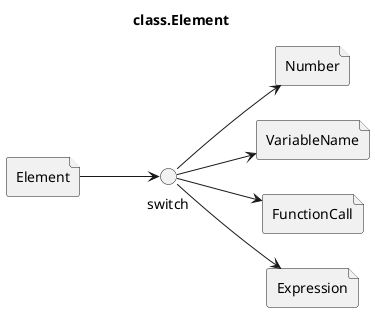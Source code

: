 @startuml
left to right direction
title class.Element

file Element
interface switch
file Number
file VariableName
file FunctionCall
file Expression

Element-->switch
switch-->Number
switch-->VariableName
switch-->FunctionCall
switch-->Expression
@enduml
